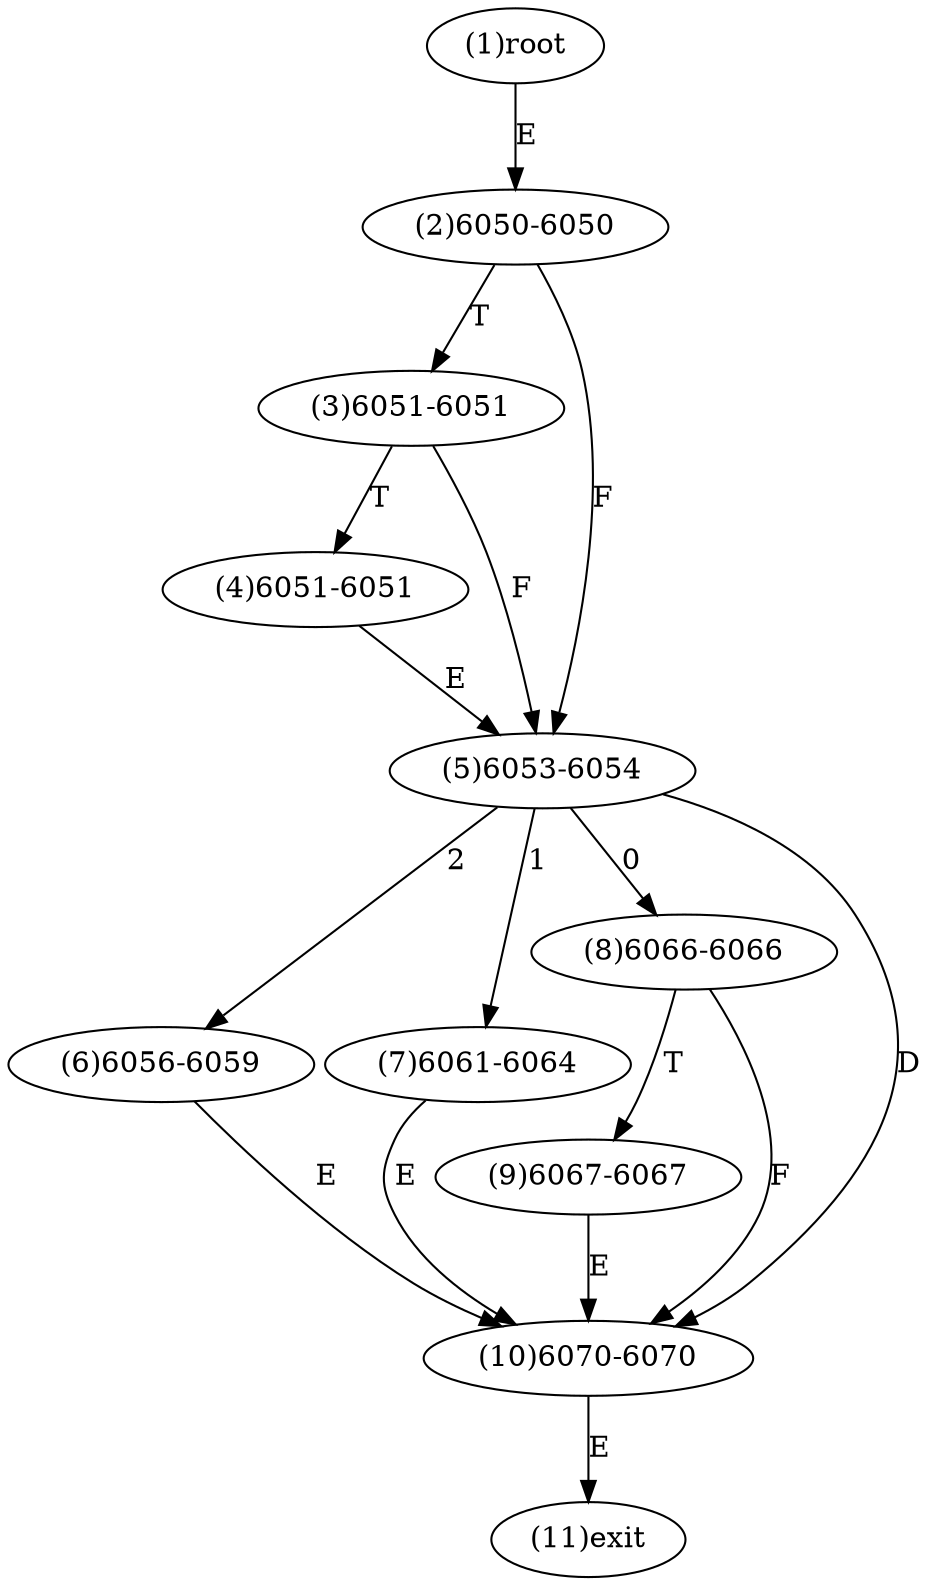 digraph "" { 
1[ label="(1)root"];
2[ label="(2)6050-6050"];
3[ label="(3)6051-6051"];
4[ label="(4)6051-6051"];
5[ label="(5)6053-6054"];
6[ label="(6)6056-6059"];
7[ label="(7)6061-6064"];
8[ label="(8)6066-6066"];
9[ label="(9)6067-6067"];
10[ label="(10)6070-6070"];
11[ label="(11)exit"];
1->2[ label="E"];
2->5[ label="F"];
2->3[ label="T"];
3->5[ label="F"];
3->4[ label="T"];
4->5[ label="E"];
5->8[ label="0"];
5->7[ label="1"];
5->6[ label="2"];
5->10[ label="D"];
6->10[ label="E"];
7->10[ label="E"];
8->10[ label="F"];
8->9[ label="T"];
9->10[ label="E"];
10->11[ label="E"];
}